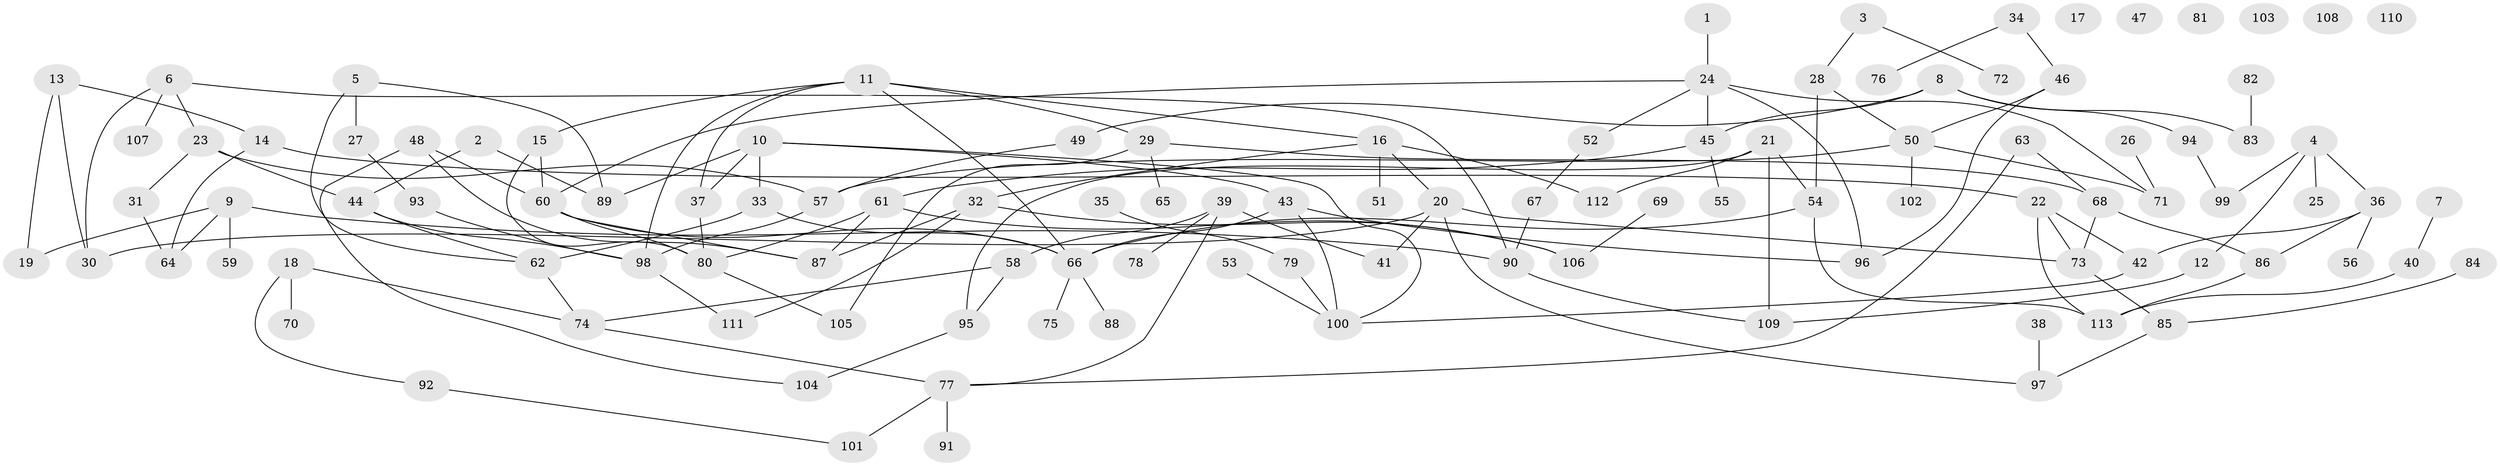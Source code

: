 // coarse degree distribution, {4: 0.09803921568627451, 3: 0.2549019607843137, 7: 0.0196078431372549, 6: 0.0392156862745098, 10: 0.0392156862745098, 5: 0.058823529411764705, 8: 0.058823529411764705, 2: 0.21568627450980393, 1: 0.21568627450980393}
// Generated by graph-tools (version 1.1) at 2025/47/03/04/25 22:47:57]
// undirected, 113 vertices, 151 edges
graph export_dot {
  node [color=gray90,style=filled];
  1;
  2;
  3;
  4;
  5;
  6;
  7;
  8;
  9;
  10;
  11;
  12;
  13;
  14;
  15;
  16;
  17;
  18;
  19;
  20;
  21;
  22;
  23;
  24;
  25;
  26;
  27;
  28;
  29;
  30;
  31;
  32;
  33;
  34;
  35;
  36;
  37;
  38;
  39;
  40;
  41;
  42;
  43;
  44;
  45;
  46;
  47;
  48;
  49;
  50;
  51;
  52;
  53;
  54;
  55;
  56;
  57;
  58;
  59;
  60;
  61;
  62;
  63;
  64;
  65;
  66;
  67;
  68;
  69;
  70;
  71;
  72;
  73;
  74;
  75;
  76;
  77;
  78;
  79;
  80;
  81;
  82;
  83;
  84;
  85;
  86;
  87;
  88;
  89;
  90;
  91;
  92;
  93;
  94;
  95;
  96;
  97;
  98;
  99;
  100;
  101;
  102;
  103;
  104;
  105;
  106;
  107;
  108;
  109;
  110;
  111;
  112;
  113;
  1 -- 24;
  2 -- 44;
  2 -- 89;
  3 -- 28;
  3 -- 72;
  4 -- 12;
  4 -- 25;
  4 -- 36;
  4 -- 99;
  5 -- 27;
  5 -- 62;
  5 -- 89;
  6 -- 23;
  6 -- 30;
  6 -- 90;
  6 -- 107;
  7 -- 40;
  8 -- 45;
  8 -- 49;
  8 -- 83;
  8 -- 94;
  9 -- 19;
  9 -- 59;
  9 -- 64;
  9 -- 90;
  10 -- 33;
  10 -- 37;
  10 -- 43;
  10 -- 89;
  10 -- 100;
  11 -- 15;
  11 -- 16;
  11 -- 29;
  11 -- 37;
  11 -- 66;
  11 -- 98;
  12 -- 109;
  13 -- 14;
  13 -- 19;
  13 -- 30;
  14 -- 22;
  14 -- 64;
  15 -- 60;
  15 -- 80;
  16 -- 20;
  16 -- 32;
  16 -- 51;
  16 -- 112;
  18 -- 70;
  18 -- 74;
  18 -- 92;
  20 -- 30;
  20 -- 41;
  20 -- 73;
  20 -- 97;
  21 -- 54;
  21 -- 95;
  21 -- 109;
  21 -- 112;
  22 -- 42;
  22 -- 73;
  22 -- 113;
  23 -- 31;
  23 -- 44;
  23 -- 57;
  24 -- 45;
  24 -- 52;
  24 -- 60;
  24 -- 71;
  24 -- 96;
  26 -- 71;
  27 -- 93;
  28 -- 50;
  28 -- 54;
  29 -- 65;
  29 -- 68;
  29 -- 105;
  31 -- 64;
  32 -- 87;
  32 -- 106;
  32 -- 111;
  33 -- 62;
  33 -- 66;
  34 -- 46;
  34 -- 76;
  35 -- 79;
  36 -- 42;
  36 -- 56;
  36 -- 86;
  37 -- 80;
  38 -- 97;
  39 -- 41;
  39 -- 58;
  39 -- 77;
  39 -- 78;
  40 -- 113;
  42 -- 100;
  43 -- 66;
  43 -- 96;
  43 -- 100;
  44 -- 62;
  44 -- 98;
  45 -- 55;
  45 -- 61;
  46 -- 50;
  46 -- 96;
  48 -- 60;
  48 -- 87;
  48 -- 104;
  49 -- 57;
  50 -- 57;
  50 -- 71;
  50 -- 102;
  52 -- 67;
  53 -- 100;
  54 -- 66;
  54 -- 113;
  57 -- 98;
  58 -- 74;
  58 -- 95;
  60 -- 66;
  60 -- 80;
  60 -- 87;
  61 -- 80;
  61 -- 87;
  61 -- 106;
  62 -- 74;
  63 -- 68;
  63 -- 77;
  66 -- 75;
  66 -- 88;
  67 -- 90;
  68 -- 73;
  68 -- 86;
  69 -- 106;
  73 -- 85;
  74 -- 77;
  77 -- 91;
  77 -- 101;
  79 -- 100;
  80 -- 105;
  82 -- 83;
  84 -- 85;
  85 -- 97;
  86 -- 113;
  90 -- 109;
  92 -- 101;
  93 -- 98;
  94 -- 99;
  95 -- 104;
  98 -- 111;
}
